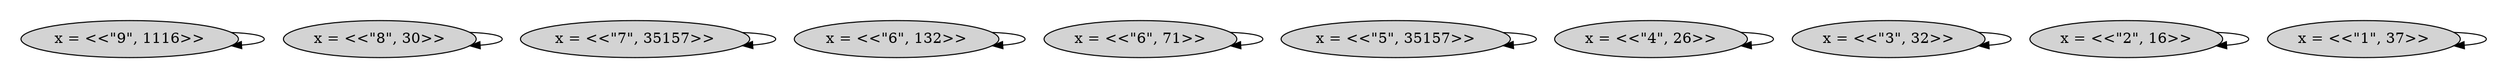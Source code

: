 strict digraph DiskGraph {
nodesep=0.35;
subgraph cluster_graph {
color="white";
-8714631190595358265 [label="x = <<\"1\", 37>>",style = filled]
4791116311436766832 [label="x = <<\"2\", 16>>",style = filled]
-4988819755933655245 [label="x = <<\"3\", 32>>",style = filled]
3507760491754526711 [label="x = <<\"4\", 26>>",style = filled]
4156836481956588091 [label="x = <<\"5\", 35157>>",style = filled]
7981769454953609343 [label="x = <<\"6\", 71>>",style = filled]
408375458138110957 [label="x = <<\"6\", 132>>",style = filled]
3527994426191400532 [label="x = <<\"7\", 35157>>",style = filled]
-1518960515862546508 [label="x = <<\"8\", 30>>",style = filled]
-4209749065133042428 [label="x = <<\"9\", 1116>>",style = filled]
-8714631190595358265 -> -8714631190595358265 [label="",color="black",fontcolor="black"];
4791116311436766832 -> 4791116311436766832 [label="",color="black",fontcolor="black"];
-4988819755933655245 -> -4988819755933655245 [label="",color="black",fontcolor="black"];
3507760491754526711 -> 3507760491754526711 [label="",color="black",fontcolor="black"];
4156836481956588091 -> 4156836481956588091 [label="",color="black",fontcolor="black"];
7981769454953609343 -> 7981769454953609343 [label="",color="black",fontcolor="black"];
408375458138110957 -> 408375458138110957 [label="",color="black",fontcolor="black"];
3527994426191400532 -> 3527994426191400532 [label="",color="black",fontcolor="black"];
-1518960515862546508 -> -1518960515862546508 [label="",color="black",fontcolor="black"];
-4209749065133042428 -> -4209749065133042428 [label="",color="black",fontcolor="black"];
{rank = same; 3507760491754526711;-1518960515862546508;4156836481956588091;-8714631190595358265;-4988819755933655245;-4209749065133042428;408375458138110957;7981769454953609343;3527994426191400532;4791116311436766832;}
}
}